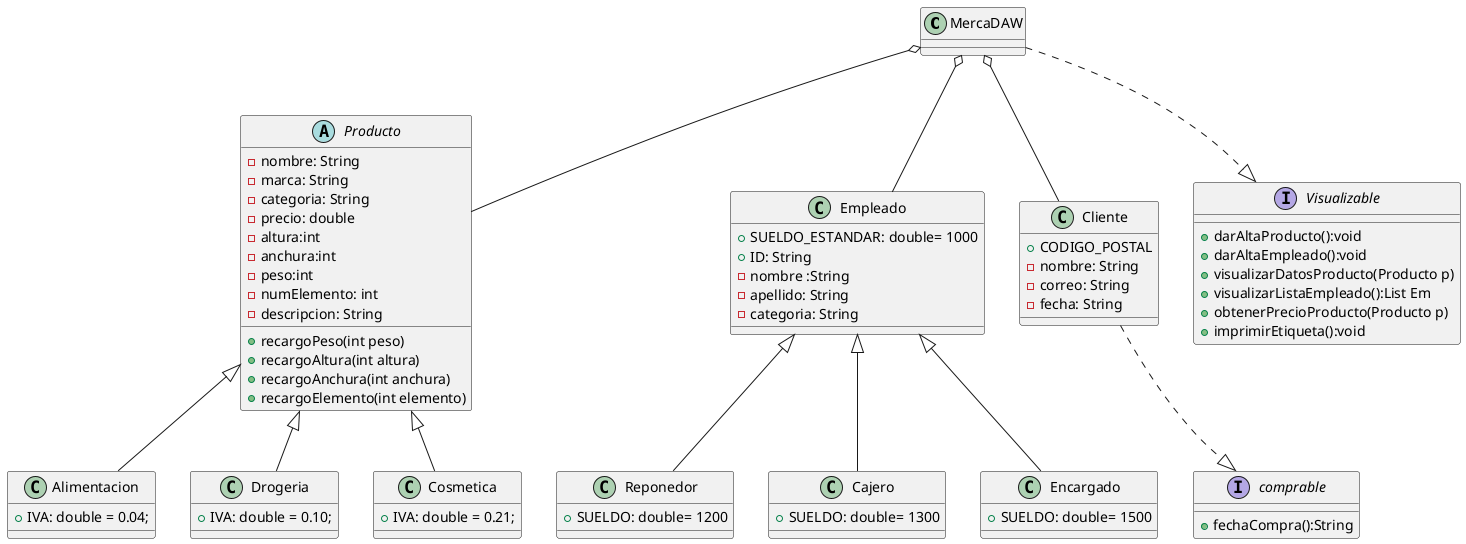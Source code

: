 
@startuml diagrama de clase 

class MercaDAW{
}
abstract Producto{
   - nombre: String
   - marca: String
   - categoria: String
   - precio: double
   - altura:int
   - anchura:int 
   - peso:int
   - numElemento: int
   - descripcion: String
   + recargoPeso(int peso)
   + recargoAltura(int altura)
   + recargoAnchura(int anchura)
   + recargoElemento(int elemento)
}
class Alimentacion{
   + IVA: double = 0.04;
}
class Drogeria{
   + IVA: double = 0.10; 
}
class Cosmetica{
   + IVA: double = 0.21;
}
class Empleado{
   + SUELDO_ESTANDAR: double= 1000
   + ID: String
   - nombre :String
   - apellido: String
   - categoria: String
}
class Reponedor{
   + SUELDO: double= 1200
}
class Cajero{
   + SUELDO: double= 1300
}
class Encargado{
   + SUELDO: double= 1500
}
class Cliente{
   + CODIGO_POSTAL
   - nombre: String
   - correo: String
   - fecha: String
}
interface comprable{
   + fechaCompra():String
}
interface Visualizable{
   + darAltaProducto():void
   + darAltaEmpleado():void
   + visualizarDatosProducto(Producto p)
   + visualizarListaEmpleado():List Em
   + obtenerPrecioProducto(Producto p)
   + imprimirEtiqueta():void
}

MercaDAW o-- Producto
MercaDAW o-- Empleado
MercaDAW o-- Cliente

Producto <|-- Alimentacion 
Producto <|-- Drogeria
Producto <|-- Cosmetica

Empleado <|-- Reponedor
Empleado <|-- Cajero
Empleado <|-- Encargado

Cliente ..|> comprable

MercaDAW ..|> Visualizable

@enduml